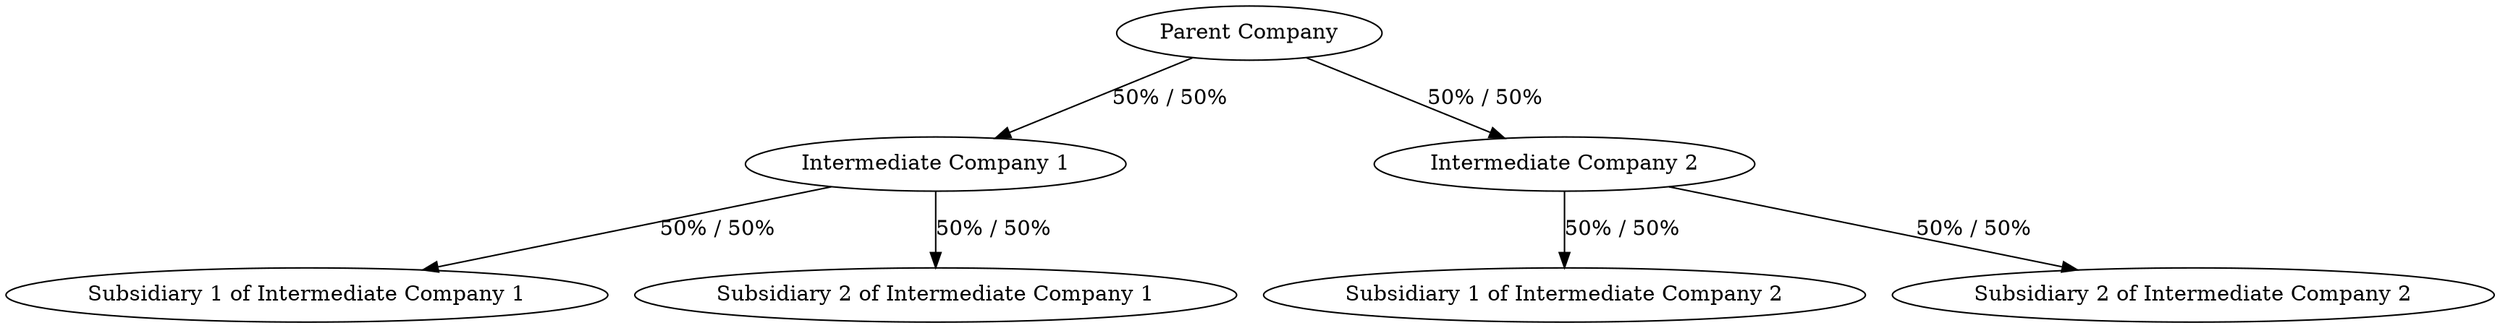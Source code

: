 digraph {
	"Parent Company" [label="Parent Company"]
	"Intermediate Company 1" [label="Intermediate Company 1"]
	"Intermediate Company 2" [label="Intermediate Company 2"]
	"Subsidiary 1 of Intermediate Company 2" [label="Subsidiary 1 of Intermediate Company 2"]
	"Subsidiary 2 of Intermediate Company 2" [label="Subsidiary 2 of Intermediate Company 2"]
	"Subsidiary 1 of Intermediate Company 1" [label="Subsidiary 1 of Intermediate Company 1"]
	"Subsidiary 2 of Intermediate Company 1" [label="Subsidiary 2 of Intermediate Company 1"]
	"Parent Company" -> "Intermediate Company 1" [label="50% / 50%"]
	"Parent Company" -> "Intermediate Company 2" [label="50% / 50%"]
	"Intermediate Company 2" -> "Subsidiary 1 of Intermediate Company 2" [label="50% / 50%"]
	"Intermediate Company 2" -> "Subsidiary 2 of Intermediate Company 2" [label="50% / 50%"]
	"Intermediate Company 1" -> "Subsidiary 1 of Intermediate Company 1" [label="50% / 50%"]
	"Intermediate Company 1" -> "Subsidiary 2 of Intermediate Company 1" [label="50% / 50%"]
}
